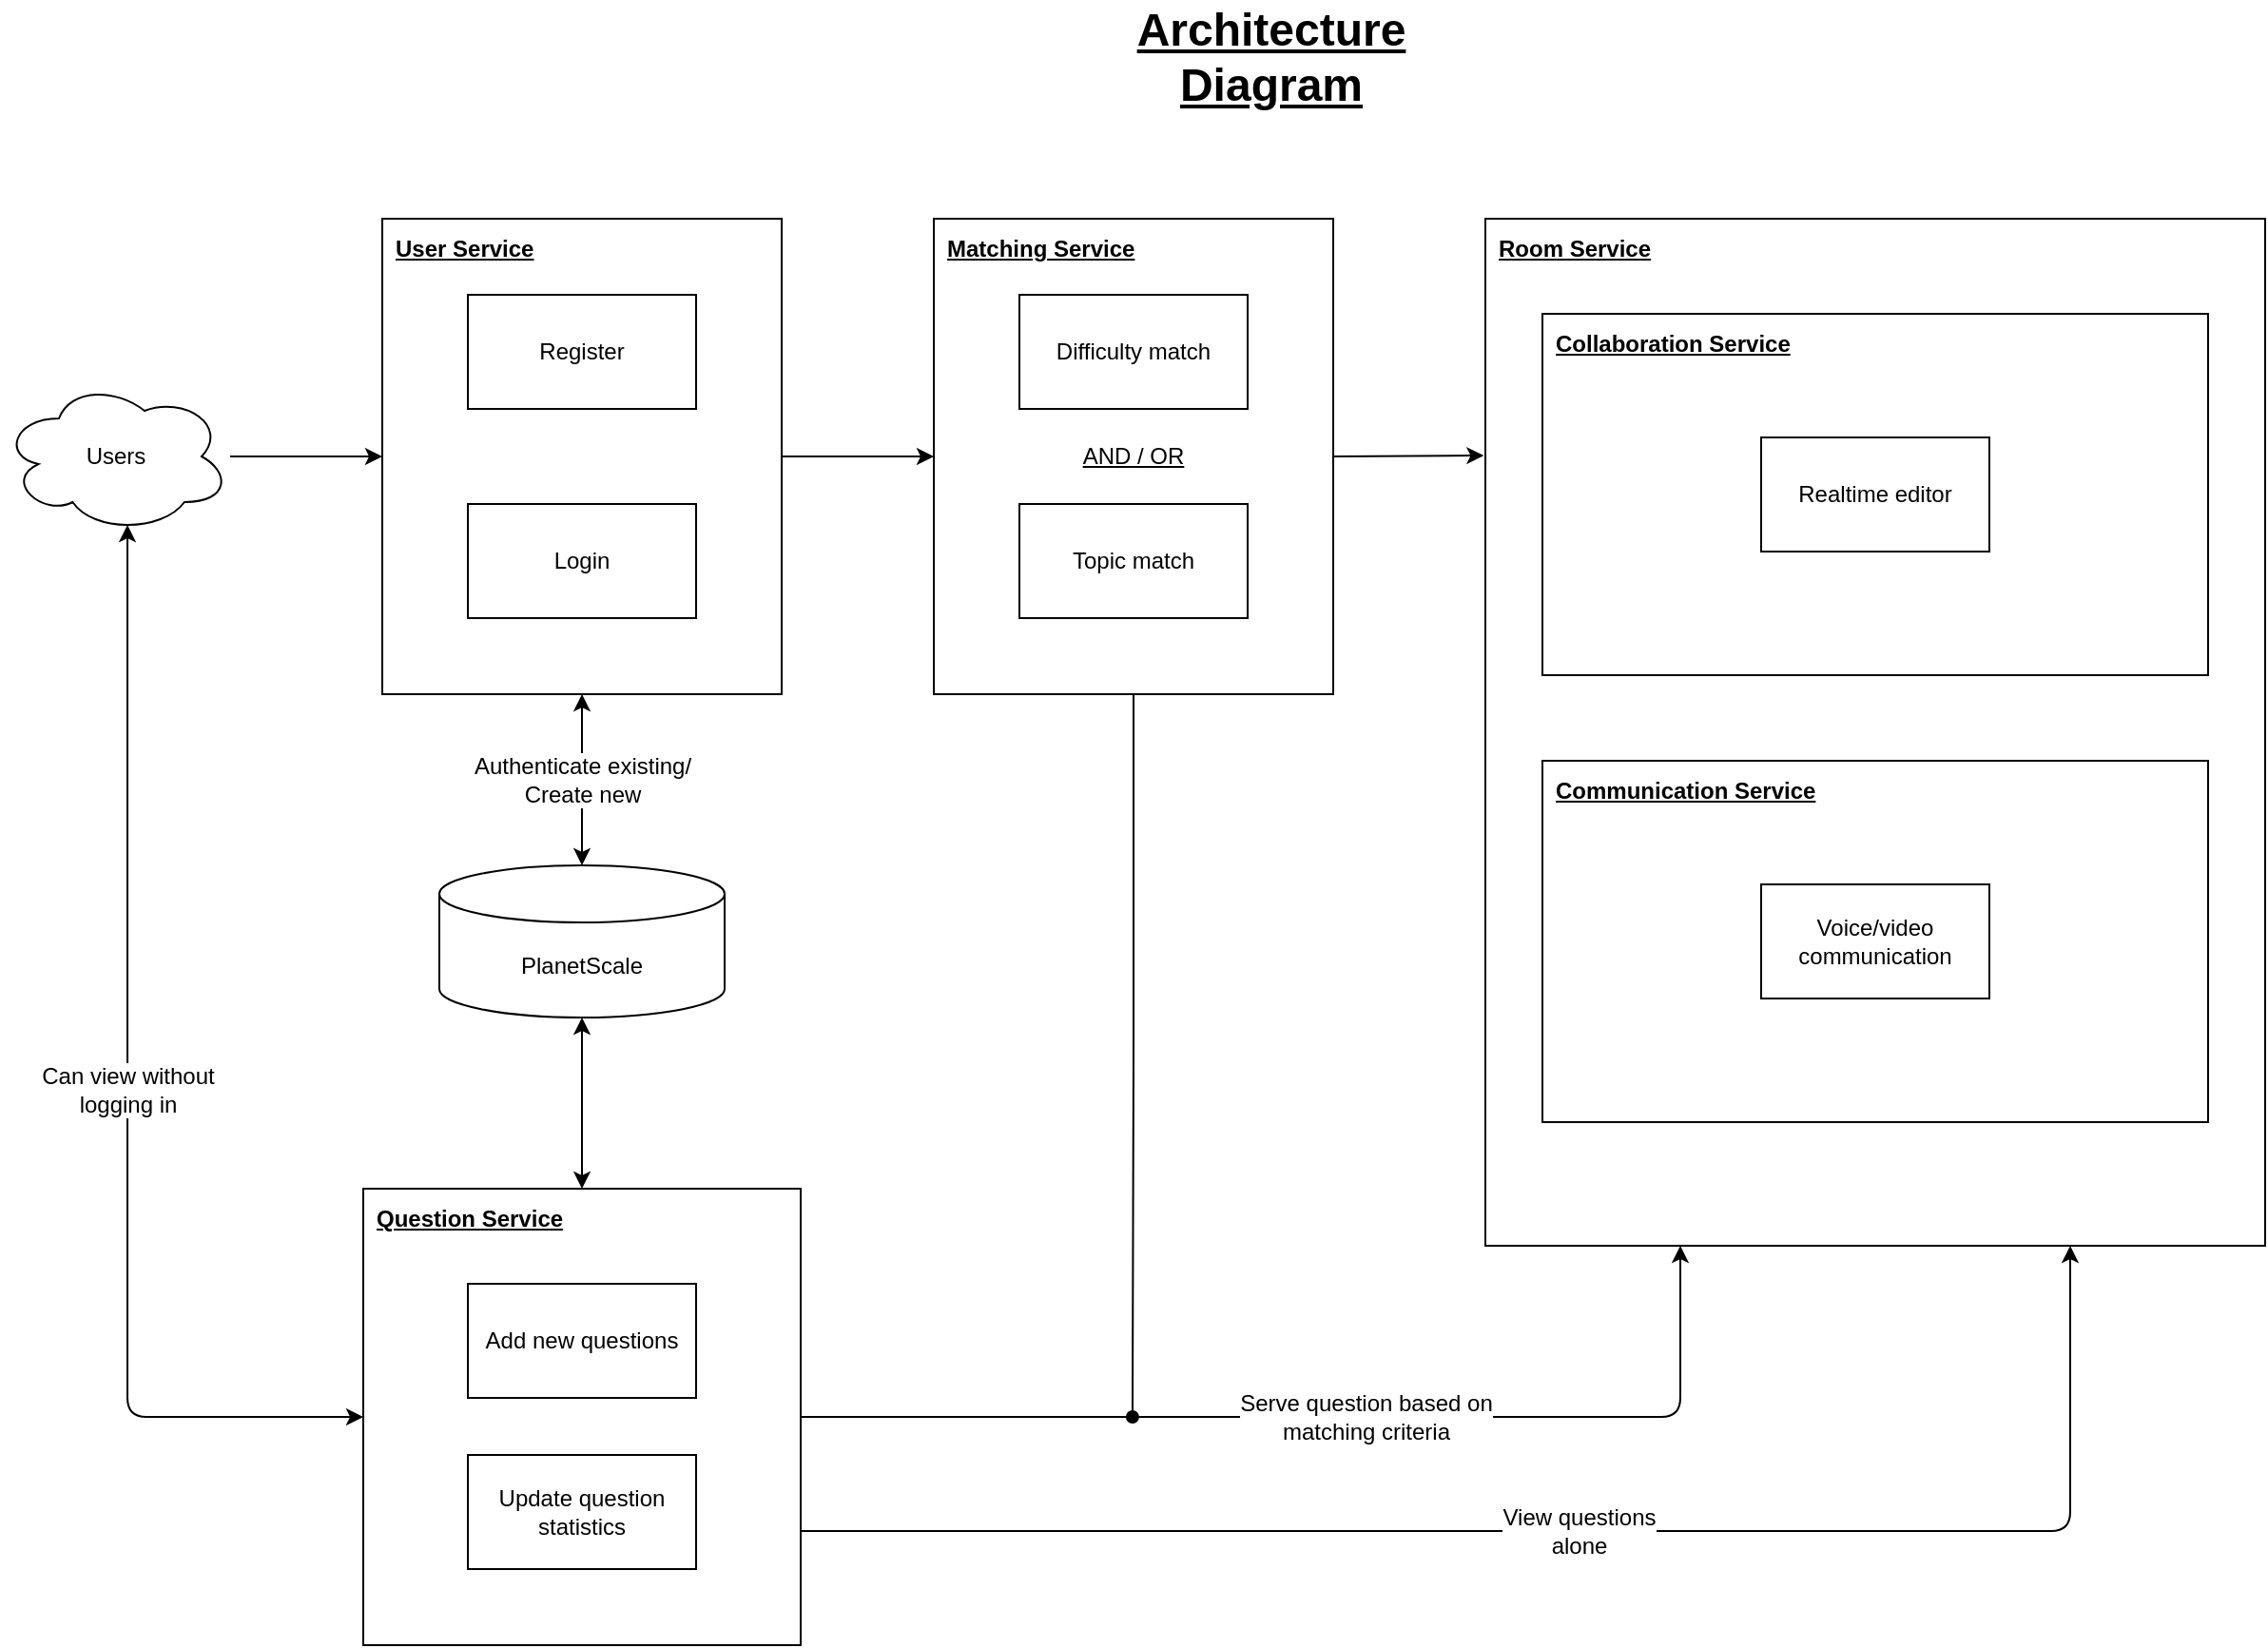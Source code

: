 <mxfile>
    <diagram id="1ZyP8dzgdM-rQ9ULVGPr" name="architecture">
        <mxGraphModel dx="818" dy="1246" grid="1" gridSize="10" guides="1" tooltips="1" connect="1" arrows="1" fold="1" page="1" pageScale="1" pageWidth="1654" pageHeight="1169" math="0" shadow="0">
            <root>
                <mxCell id="0"/>
                <mxCell id="1" parent="0"/>
                <mxCell id="6" value="" style="edgeStyle=none;html=1;fontSize=30;" edge="1" parent="1" source="3" target="5">
                    <mxGeometry relative="1" as="geometry"/>
                </mxCell>
                <mxCell id="21" value="Can view without &lt;br&gt;logging in" style="edgeStyle=elbowEdgeStyle;html=1;exitX=0.55;exitY=0.95;exitDx=0;exitDy=0;exitPerimeter=0;entryX=0;entryY=0.5;entryDx=0;entryDy=0;fontSize=12;startArrow=classic;startFill=1;" edge="1" parent="1" source="3" target="16">
                    <mxGeometry relative="1" as="geometry">
                        <Array as="points">
                            <mxPoint x="226" y="600"/>
                        </Array>
                    </mxGeometry>
                </mxCell>
                <mxCell id="3" value="Users" style="ellipse;shape=cloud;whiteSpace=wrap;html=1;" vertex="1" parent="1">
                    <mxGeometry x="160" y="285" width="120" height="80" as="geometry"/>
                </mxCell>
                <mxCell id="4" value="&lt;u style=&quot;font-size: 24px&quot;&gt;&lt;b style=&quot;font-size: 24px;&quot;&gt;Architecture &lt;br style=&quot;font-size: 24px;&quot;&gt;Diagram&lt;/b&gt;&lt;/u&gt;" style="text;html=1;align=center;verticalAlign=middle;resizable=0;points=[];autosize=1;strokeColor=none;fillColor=none;fontSize=24;" vertex="1" parent="1">
                    <mxGeometry x="747" y="85" width="160" height="60" as="geometry"/>
                </mxCell>
                <mxCell id="15" value="Authenticate existing/&lt;br&gt;Create new" style="edgeStyle=none;html=1;entryX=0.5;entryY=0;entryDx=0;entryDy=0;entryPerimeter=0;fontSize=12;startArrow=classic;startFill=1;" edge="1" parent="1" source="5" target="9">
                    <mxGeometry relative="1" as="geometry"/>
                </mxCell>
                <mxCell id="24" value="" style="edgeStyle=elbowEdgeStyle;html=1;fontSize=12;startArrow=none;startFill=0;" edge="1" parent="1" source="5" target="23">
                    <mxGeometry relative="1" as="geometry"/>
                </mxCell>
                <mxCell id="5" value="&lt;u&gt;User Service&lt;/u&gt;" style="whiteSpace=wrap;html=1;align=left;verticalAlign=top;horizontal=1;spacingLeft=5;spacingTop=2;fontStyle=1" vertex="1" parent="1">
                    <mxGeometry x="360" y="200" width="210" height="250" as="geometry"/>
                </mxCell>
                <mxCell id="7" value="&lt;font style=&quot;font-size: 12px&quot;&gt;Login&lt;/font&gt;" style="whiteSpace=wrap;html=1;fontSize=12;" vertex="1" parent="1">
                    <mxGeometry x="405" y="350" width="120" height="60" as="geometry"/>
                </mxCell>
                <mxCell id="8" value="&lt;font style=&quot;font-size: 12px&quot;&gt;Register&lt;/font&gt;" style="whiteSpace=wrap;html=1;fontSize=12;" vertex="1" parent="1">
                    <mxGeometry x="405" y="240" width="120" height="60" as="geometry"/>
                </mxCell>
                <mxCell id="17" value="" style="edgeStyle=none;html=1;fontSize=12;startArrow=classic;startFill=1;" edge="1" parent="1" source="9" target="16">
                    <mxGeometry relative="1" as="geometry"/>
                </mxCell>
                <mxCell id="9" value="PlanetScale" style="shape=cylinder3;whiteSpace=wrap;html=1;boundedLbl=1;backgroundOutline=1;size=15;fontSize=12;" vertex="1" parent="1">
                    <mxGeometry x="390" y="540" width="150" height="80" as="geometry"/>
                </mxCell>
                <mxCell id="27" value="Serve question based on &lt;br&gt;matching criteria" style="edgeStyle=elbowEdgeStyle;html=1;exitX=1;exitY=0.5;exitDx=0;exitDy=0;entryX=0.25;entryY=1;entryDx=0;entryDy=0;fontSize=12;startArrow=none;startFill=0;elbow=vertical;" edge="1" parent="1" source="16" target="25">
                    <mxGeometry x="0.069" relative="1" as="geometry">
                        <Array as="points">
                            <mxPoint x="800" y="830"/>
                        </Array>
                        <mxPoint x="1" as="offset"/>
                    </mxGeometry>
                </mxCell>
                <mxCell id="36" value="View questions &lt;br&gt;alone" style="edgeStyle=elbowEdgeStyle;elbow=vertical;html=1;exitX=1;exitY=0.75;exitDx=0;exitDy=0;entryX=0.75;entryY=1;entryDx=0;entryDy=0;fontSize=12;startArrow=none;startFill=0;endArrow=classic;endFill=1;" edge="1" parent="1" source="16" target="25">
                    <mxGeometry relative="1" as="geometry">
                        <Array as="points">
                            <mxPoint x="910" y="890"/>
                        </Array>
                    </mxGeometry>
                </mxCell>
                <mxCell id="16" value="&lt;b&gt;&lt;u&gt;Question Service&lt;/u&gt;&lt;/b&gt;" style="whiteSpace=wrap;html=1;spacingLeft=5;spacingTop=2;align=left;verticalAlign=top;" vertex="1" parent="1">
                    <mxGeometry x="350" y="710" width="230" height="240" as="geometry"/>
                </mxCell>
                <mxCell id="18" value="Add new questions" style="rounded=0;whiteSpace=wrap;html=1;fontSize=12;" vertex="1" parent="1">
                    <mxGeometry x="405" y="760" width="120" height="60" as="geometry"/>
                </mxCell>
                <mxCell id="19" value="Update question statistics" style="rounded=0;whiteSpace=wrap;html=1;fontSize=12;" vertex="1" parent="1">
                    <mxGeometry x="405" y="850" width="120" height="60" as="geometry"/>
                </mxCell>
                <mxCell id="31" style="edgeStyle=elbowEdgeStyle;elbow=vertical;html=1;exitX=0.5;exitY=1;exitDx=0;exitDy=0;fontSize=12;startArrow=none;startFill=0;endArrow=oval;endFill=1;" edge="1" parent="1" source="23">
                    <mxGeometry relative="1" as="geometry">
                        <mxPoint x="754.471" y="830" as="targetPoint"/>
                    </mxGeometry>
                </mxCell>
                <mxCell id="35" style="edgeStyle=elbowEdgeStyle;elbow=vertical;html=1;exitX=1;exitY=0.5;exitDx=0;exitDy=0;entryX=-0.002;entryY=0.229;entryDx=0;entryDy=0;entryPerimeter=0;fontSize=12;startArrow=none;startFill=0;endArrow=classic;endFill=1;" edge="1" parent="1" source="23" target="25">
                    <mxGeometry relative="1" as="geometry"/>
                </mxCell>
                <mxCell id="23" value="&lt;u&gt;Matching Service&lt;/u&gt;" style="whiteSpace=wrap;html=1;align=left;verticalAlign=top;horizontal=1;spacingLeft=5;spacingTop=2;fontStyle=1" vertex="1" parent="1">
                    <mxGeometry x="650" y="200" width="210" height="250" as="geometry"/>
                </mxCell>
                <mxCell id="25" value="&lt;u&gt;Room Service&lt;/u&gt;" style="whiteSpace=wrap;html=1;align=left;verticalAlign=top;horizontal=1;spacingLeft=5;spacingTop=2;fontStyle=1" vertex="1" parent="1">
                    <mxGeometry x="940" y="200" width="410" height="540" as="geometry"/>
                </mxCell>
                <mxCell id="32" value="&lt;span style=&quot;font-size: 12px&quot;&gt;Difficulty match&lt;/span&gt;" style="whiteSpace=wrap;html=1;fontSize=12;" vertex="1" parent="1">
                    <mxGeometry x="695" y="240" width="120" height="60" as="geometry"/>
                </mxCell>
                <mxCell id="33" value="&lt;span style=&quot;font-size: 12px&quot;&gt;Topic match&lt;/span&gt;" style="whiteSpace=wrap;html=1;fontSize=12;" vertex="1" parent="1">
                    <mxGeometry x="695" y="350" width="120" height="60" as="geometry"/>
                </mxCell>
                <mxCell id="34" value="AND / OR" style="text;html=1;strokeColor=none;fillColor=none;align=center;verticalAlign=middle;whiteSpace=wrap;rounded=0;fontSize=12;fontStyle=4" vertex="1" parent="1">
                    <mxGeometry x="725" y="310" width="60" height="30" as="geometry"/>
                </mxCell>
                <mxCell id="37" value="Collaboration Service" style="rounded=0;whiteSpace=wrap;html=1;fontSize=12;fontStyle=5;align=left;verticalAlign=top;spacingLeft=5;spacingTop=2;" vertex="1" parent="1">
                    <mxGeometry x="970" y="250" width="350" height="190" as="geometry"/>
                </mxCell>
                <mxCell id="38" value="&lt;span style=&quot;font-size: 12px&quot;&gt;Realtime editor&lt;/span&gt;" style="whiteSpace=wrap;html=1;fontSize=12;" vertex="1" parent="1">
                    <mxGeometry x="1085" y="315" width="120" height="60" as="geometry"/>
                </mxCell>
                <mxCell id="39" value="Communication Service" style="rounded=0;whiteSpace=wrap;html=1;fontSize=12;fontStyle=5;align=left;verticalAlign=top;spacingLeft=5;spacingTop=2;" vertex="1" parent="1">
                    <mxGeometry x="970" y="485" width="350" height="190" as="geometry"/>
                </mxCell>
                <mxCell id="40" value="&lt;span style=&quot;font-size: 12px;&quot;&gt;Voice/video communication&lt;br style=&quot;font-size: 12px;&quot;&gt;&lt;/span&gt;" style="whiteSpace=wrap;html=1;fontSize=12;verticalAlign=middle;labelBackgroundColor=none;" vertex="1" parent="1">
                    <mxGeometry x="1085" y="550" width="120" height="60" as="geometry"/>
                </mxCell>
            </root>
        </mxGraphModel>
    </diagram>
</mxfile>